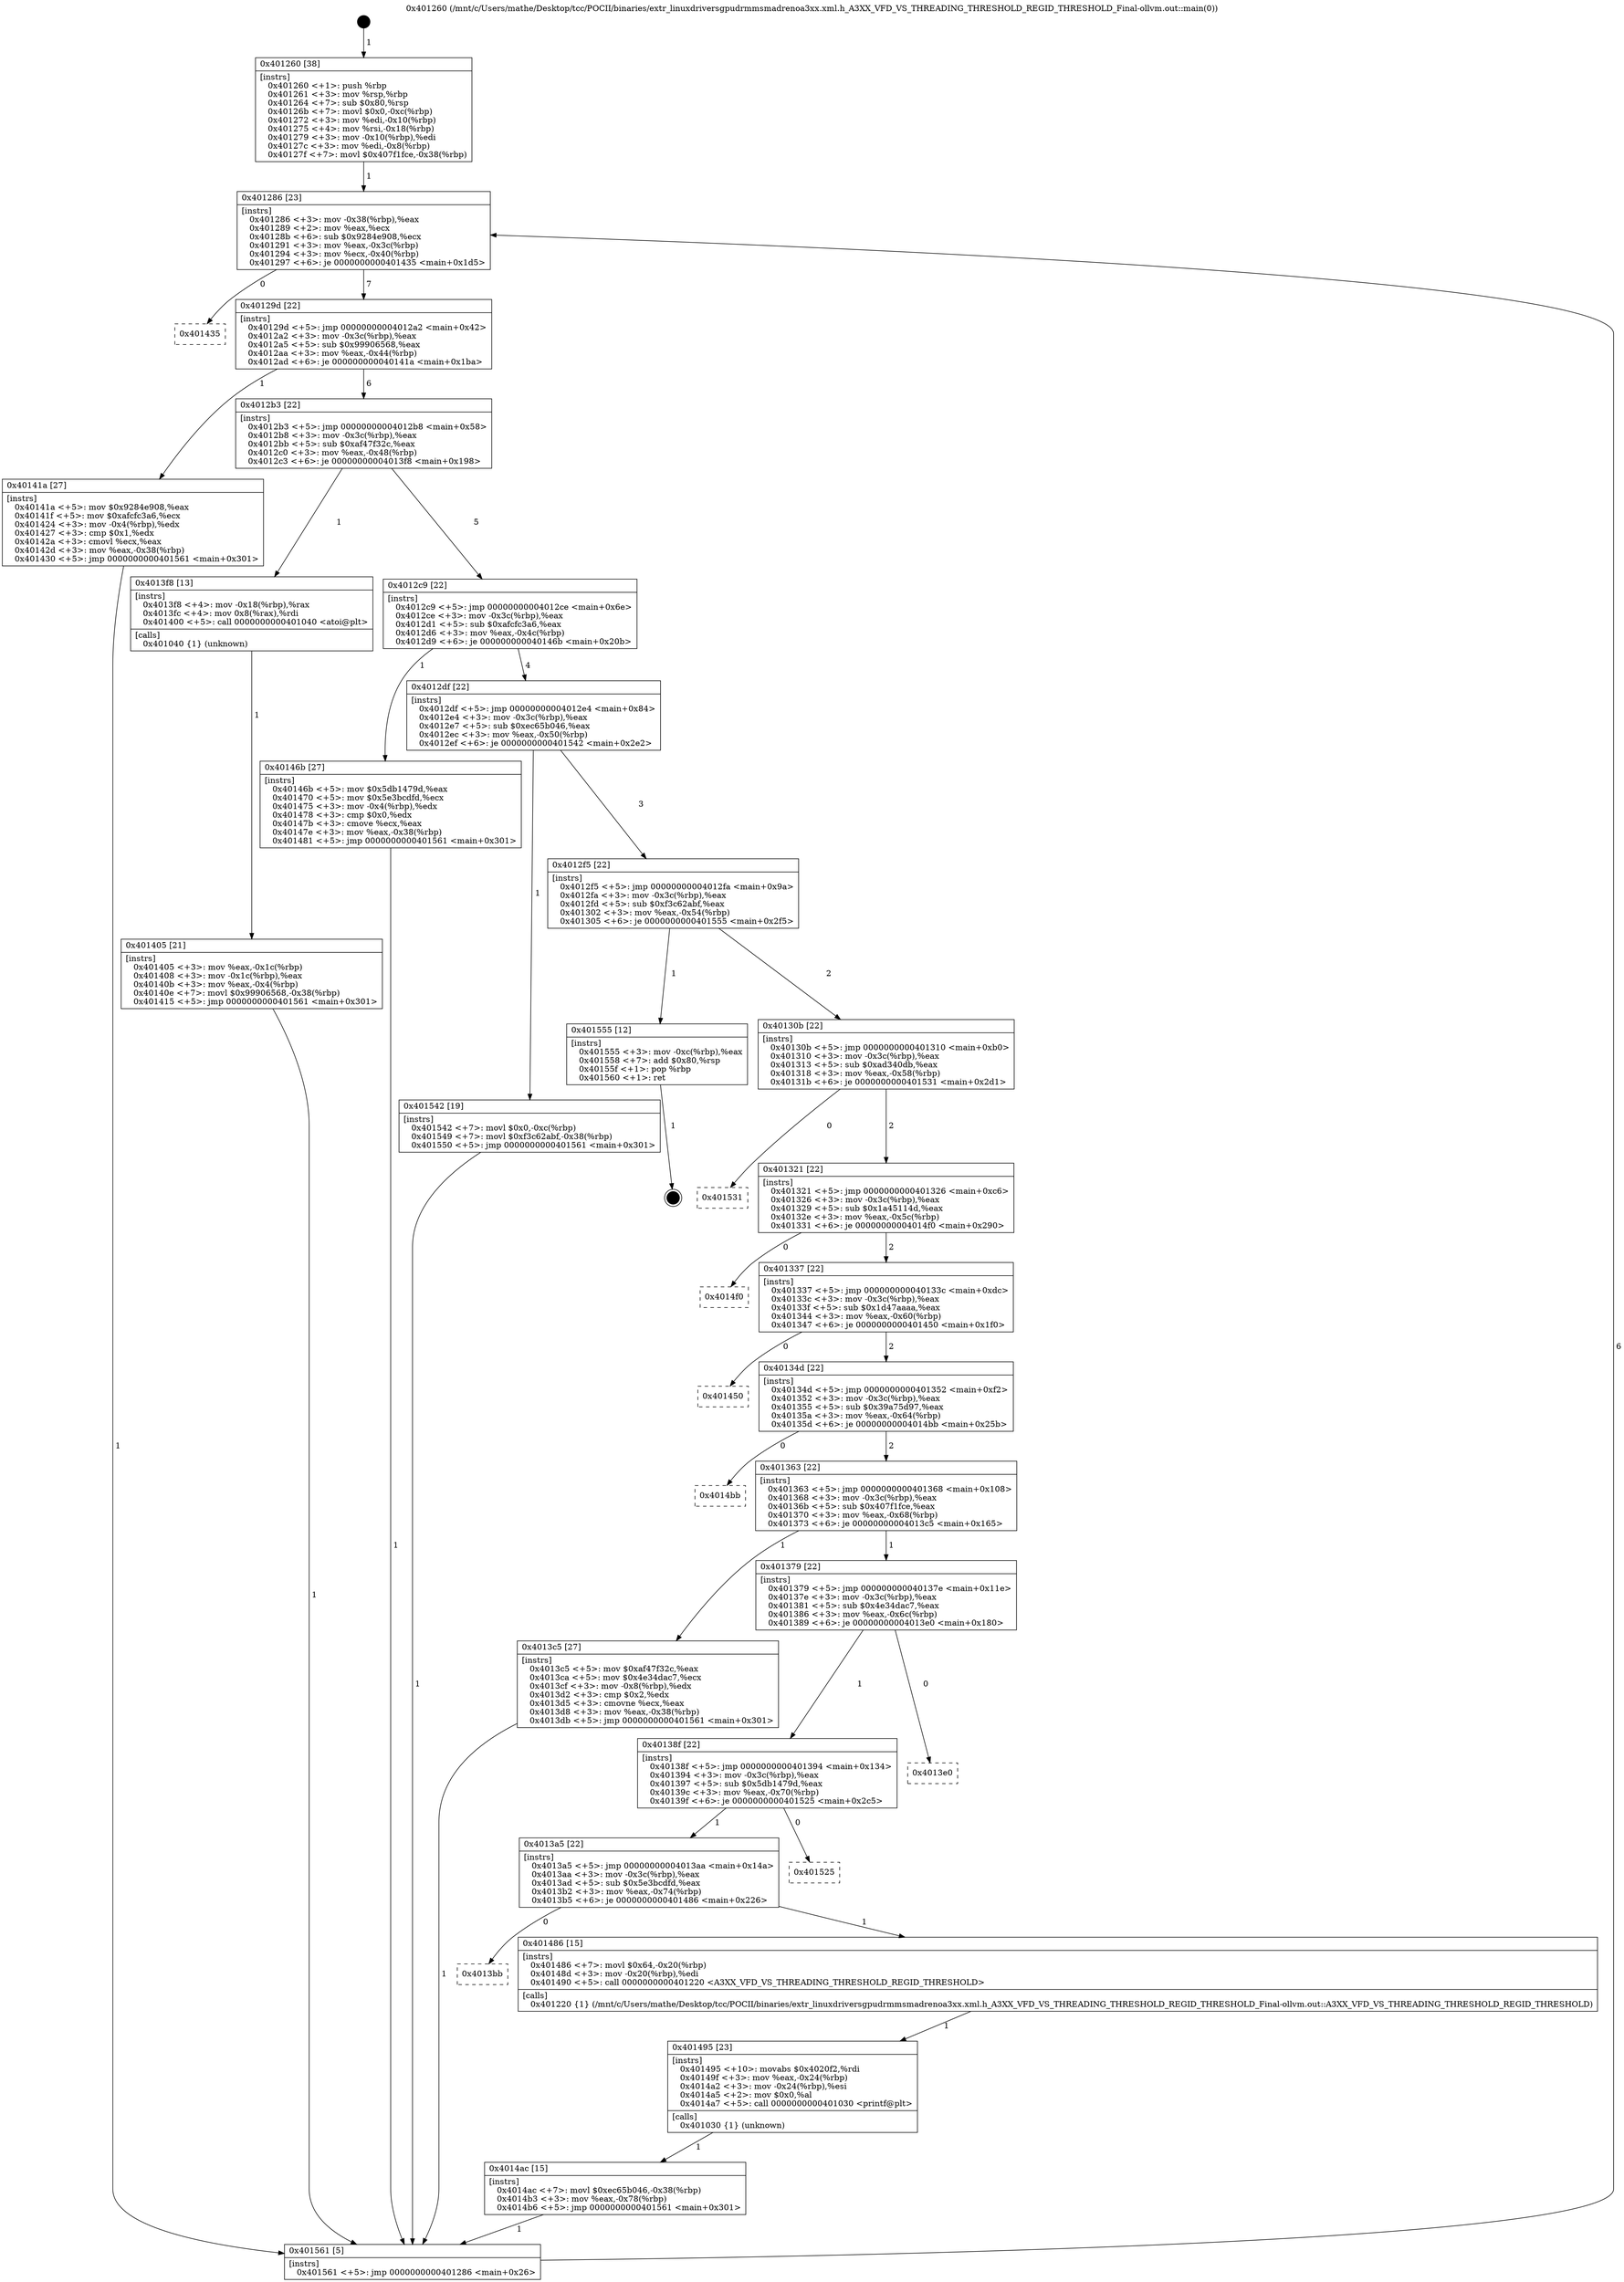 digraph "0x401260" {
  label = "0x401260 (/mnt/c/Users/mathe/Desktop/tcc/POCII/binaries/extr_linuxdriversgpudrmmsmadrenoa3xx.xml.h_A3XX_VFD_VS_THREADING_THRESHOLD_REGID_THRESHOLD_Final-ollvm.out::main(0))"
  labelloc = "t"
  node[shape=record]

  Entry [label="",width=0.3,height=0.3,shape=circle,fillcolor=black,style=filled]
  "0x401286" [label="{
     0x401286 [23]\l
     | [instrs]\l
     &nbsp;&nbsp;0x401286 \<+3\>: mov -0x38(%rbp),%eax\l
     &nbsp;&nbsp;0x401289 \<+2\>: mov %eax,%ecx\l
     &nbsp;&nbsp;0x40128b \<+6\>: sub $0x9284e908,%ecx\l
     &nbsp;&nbsp;0x401291 \<+3\>: mov %eax,-0x3c(%rbp)\l
     &nbsp;&nbsp;0x401294 \<+3\>: mov %ecx,-0x40(%rbp)\l
     &nbsp;&nbsp;0x401297 \<+6\>: je 0000000000401435 \<main+0x1d5\>\l
  }"]
  "0x401435" [label="{
     0x401435\l
  }", style=dashed]
  "0x40129d" [label="{
     0x40129d [22]\l
     | [instrs]\l
     &nbsp;&nbsp;0x40129d \<+5\>: jmp 00000000004012a2 \<main+0x42\>\l
     &nbsp;&nbsp;0x4012a2 \<+3\>: mov -0x3c(%rbp),%eax\l
     &nbsp;&nbsp;0x4012a5 \<+5\>: sub $0x99906568,%eax\l
     &nbsp;&nbsp;0x4012aa \<+3\>: mov %eax,-0x44(%rbp)\l
     &nbsp;&nbsp;0x4012ad \<+6\>: je 000000000040141a \<main+0x1ba\>\l
  }"]
  Exit [label="",width=0.3,height=0.3,shape=circle,fillcolor=black,style=filled,peripheries=2]
  "0x40141a" [label="{
     0x40141a [27]\l
     | [instrs]\l
     &nbsp;&nbsp;0x40141a \<+5\>: mov $0x9284e908,%eax\l
     &nbsp;&nbsp;0x40141f \<+5\>: mov $0xafcfc3a6,%ecx\l
     &nbsp;&nbsp;0x401424 \<+3\>: mov -0x4(%rbp),%edx\l
     &nbsp;&nbsp;0x401427 \<+3\>: cmp $0x1,%edx\l
     &nbsp;&nbsp;0x40142a \<+3\>: cmovl %ecx,%eax\l
     &nbsp;&nbsp;0x40142d \<+3\>: mov %eax,-0x38(%rbp)\l
     &nbsp;&nbsp;0x401430 \<+5\>: jmp 0000000000401561 \<main+0x301\>\l
  }"]
  "0x4012b3" [label="{
     0x4012b3 [22]\l
     | [instrs]\l
     &nbsp;&nbsp;0x4012b3 \<+5\>: jmp 00000000004012b8 \<main+0x58\>\l
     &nbsp;&nbsp;0x4012b8 \<+3\>: mov -0x3c(%rbp),%eax\l
     &nbsp;&nbsp;0x4012bb \<+5\>: sub $0xaf47f32c,%eax\l
     &nbsp;&nbsp;0x4012c0 \<+3\>: mov %eax,-0x48(%rbp)\l
     &nbsp;&nbsp;0x4012c3 \<+6\>: je 00000000004013f8 \<main+0x198\>\l
  }"]
  "0x4014ac" [label="{
     0x4014ac [15]\l
     | [instrs]\l
     &nbsp;&nbsp;0x4014ac \<+7\>: movl $0xec65b046,-0x38(%rbp)\l
     &nbsp;&nbsp;0x4014b3 \<+3\>: mov %eax,-0x78(%rbp)\l
     &nbsp;&nbsp;0x4014b6 \<+5\>: jmp 0000000000401561 \<main+0x301\>\l
  }"]
  "0x4013f8" [label="{
     0x4013f8 [13]\l
     | [instrs]\l
     &nbsp;&nbsp;0x4013f8 \<+4\>: mov -0x18(%rbp),%rax\l
     &nbsp;&nbsp;0x4013fc \<+4\>: mov 0x8(%rax),%rdi\l
     &nbsp;&nbsp;0x401400 \<+5\>: call 0000000000401040 \<atoi@plt\>\l
     | [calls]\l
     &nbsp;&nbsp;0x401040 \{1\} (unknown)\l
  }"]
  "0x4012c9" [label="{
     0x4012c9 [22]\l
     | [instrs]\l
     &nbsp;&nbsp;0x4012c9 \<+5\>: jmp 00000000004012ce \<main+0x6e\>\l
     &nbsp;&nbsp;0x4012ce \<+3\>: mov -0x3c(%rbp),%eax\l
     &nbsp;&nbsp;0x4012d1 \<+5\>: sub $0xafcfc3a6,%eax\l
     &nbsp;&nbsp;0x4012d6 \<+3\>: mov %eax,-0x4c(%rbp)\l
     &nbsp;&nbsp;0x4012d9 \<+6\>: je 000000000040146b \<main+0x20b\>\l
  }"]
  "0x401495" [label="{
     0x401495 [23]\l
     | [instrs]\l
     &nbsp;&nbsp;0x401495 \<+10\>: movabs $0x4020f2,%rdi\l
     &nbsp;&nbsp;0x40149f \<+3\>: mov %eax,-0x24(%rbp)\l
     &nbsp;&nbsp;0x4014a2 \<+3\>: mov -0x24(%rbp),%esi\l
     &nbsp;&nbsp;0x4014a5 \<+2\>: mov $0x0,%al\l
     &nbsp;&nbsp;0x4014a7 \<+5\>: call 0000000000401030 \<printf@plt\>\l
     | [calls]\l
     &nbsp;&nbsp;0x401030 \{1\} (unknown)\l
  }"]
  "0x40146b" [label="{
     0x40146b [27]\l
     | [instrs]\l
     &nbsp;&nbsp;0x40146b \<+5\>: mov $0x5db1479d,%eax\l
     &nbsp;&nbsp;0x401470 \<+5\>: mov $0x5e3bcdfd,%ecx\l
     &nbsp;&nbsp;0x401475 \<+3\>: mov -0x4(%rbp),%edx\l
     &nbsp;&nbsp;0x401478 \<+3\>: cmp $0x0,%edx\l
     &nbsp;&nbsp;0x40147b \<+3\>: cmove %ecx,%eax\l
     &nbsp;&nbsp;0x40147e \<+3\>: mov %eax,-0x38(%rbp)\l
     &nbsp;&nbsp;0x401481 \<+5\>: jmp 0000000000401561 \<main+0x301\>\l
  }"]
  "0x4012df" [label="{
     0x4012df [22]\l
     | [instrs]\l
     &nbsp;&nbsp;0x4012df \<+5\>: jmp 00000000004012e4 \<main+0x84\>\l
     &nbsp;&nbsp;0x4012e4 \<+3\>: mov -0x3c(%rbp),%eax\l
     &nbsp;&nbsp;0x4012e7 \<+5\>: sub $0xec65b046,%eax\l
     &nbsp;&nbsp;0x4012ec \<+3\>: mov %eax,-0x50(%rbp)\l
     &nbsp;&nbsp;0x4012ef \<+6\>: je 0000000000401542 \<main+0x2e2\>\l
  }"]
  "0x4013bb" [label="{
     0x4013bb\l
  }", style=dashed]
  "0x401542" [label="{
     0x401542 [19]\l
     | [instrs]\l
     &nbsp;&nbsp;0x401542 \<+7\>: movl $0x0,-0xc(%rbp)\l
     &nbsp;&nbsp;0x401549 \<+7\>: movl $0xf3c62abf,-0x38(%rbp)\l
     &nbsp;&nbsp;0x401550 \<+5\>: jmp 0000000000401561 \<main+0x301\>\l
  }"]
  "0x4012f5" [label="{
     0x4012f5 [22]\l
     | [instrs]\l
     &nbsp;&nbsp;0x4012f5 \<+5\>: jmp 00000000004012fa \<main+0x9a\>\l
     &nbsp;&nbsp;0x4012fa \<+3\>: mov -0x3c(%rbp),%eax\l
     &nbsp;&nbsp;0x4012fd \<+5\>: sub $0xf3c62abf,%eax\l
     &nbsp;&nbsp;0x401302 \<+3\>: mov %eax,-0x54(%rbp)\l
     &nbsp;&nbsp;0x401305 \<+6\>: je 0000000000401555 \<main+0x2f5\>\l
  }"]
  "0x401486" [label="{
     0x401486 [15]\l
     | [instrs]\l
     &nbsp;&nbsp;0x401486 \<+7\>: movl $0x64,-0x20(%rbp)\l
     &nbsp;&nbsp;0x40148d \<+3\>: mov -0x20(%rbp),%edi\l
     &nbsp;&nbsp;0x401490 \<+5\>: call 0000000000401220 \<A3XX_VFD_VS_THREADING_THRESHOLD_REGID_THRESHOLD\>\l
     | [calls]\l
     &nbsp;&nbsp;0x401220 \{1\} (/mnt/c/Users/mathe/Desktop/tcc/POCII/binaries/extr_linuxdriversgpudrmmsmadrenoa3xx.xml.h_A3XX_VFD_VS_THREADING_THRESHOLD_REGID_THRESHOLD_Final-ollvm.out::A3XX_VFD_VS_THREADING_THRESHOLD_REGID_THRESHOLD)\l
  }"]
  "0x401555" [label="{
     0x401555 [12]\l
     | [instrs]\l
     &nbsp;&nbsp;0x401555 \<+3\>: mov -0xc(%rbp),%eax\l
     &nbsp;&nbsp;0x401558 \<+7\>: add $0x80,%rsp\l
     &nbsp;&nbsp;0x40155f \<+1\>: pop %rbp\l
     &nbsp;&nbsp;0x401560 \<+1\>: ret\l
  }"]
  "0x40130b" [label="{
     0x40130b [22]\l
     | [instrs]\l
     &nbsp;&nbsp;0x40130b \<+5\>: jmp 0000000000401310 \<main+0xb0\>\l
     &nbsp;&nbsp;0x401310 \<+3\>: mov -0x3c(%rbp),%eax\l
     &nbsp;&nbsp;0x401313 \<+5\>: sub $0xad340db,%eax\l
     &nbsp;&nbsp;0x401318 \<+3\>: mov %eax,-0x58(%rbp)\l
     &nbsp;&nbsp;0x40131b \<+6\>: je 0000000000401531 \<main+0x2d1\>\l
  }"]
  "0x4013a5" [label="{
     0x4013a5 [22]\l
     | [instrs]\l
     &nbsp;&nbsp;0x4013a5 \<+5\>: jmp 00000000004013aa \<main+0x14a\>\l
     &nbsp;&nbsp;0x4013aa \<+3\>: mov -0x3c(%rbp),%eax\l
     &nbsp;&nbsp;0x4013ad \<+5\>: sub $0x5e3bcdfd,%eax\l
     &nbsp;&nbsp;0x4013b2 \<+3\>: mov %eax,-0x74(%rbp)\l
     &nbsp;&nbsp;0x4013b5 \<+6\>: je 0000000000401486 \<main+0x226\>\l
  }"]
  "0x401531" [label="{
     0x401531\l
  }", style=dashed]
  "0x401321" [label="{
     0x401321 [22]\l
     | [instrs]\l
     &nbsp;&nbsp;0x401321 \<+5\>: jmp 0000000000401326 \<main+0xc6\>\l
     &nbsp;&nbsp;0x401326 \<+3\>: mov -0x3c(%rbp),%eax\l
     &nbsp;&nbsp;0x401329 \<+5\>: sub $0x1a45114d,%eax\l
     &nbsp;&nbsp;0x40132e \<+3\>: mov %eax,-0x5c(%rbp)\l
     &nbsp;&nbsp;0x401331 \<+6\>: je 00000000004014f0 \<main+0x290\>\l
  }"]
  "0x401525" [label="{
     0x401525\l
  }", style=dashed]
  "0x4014f0" [label="{
     0x4014f0\l
  }", style=dashed]
  "0x401337" [label="{
     0x401337 [22]\l
     | [instrs]\l
     &nbsp;&nbsp;0x401337 \<+5\>: jmp 000000000040133c \<main+0xdc\>\l
     &nbsp;&nbsp;0x40133c \<+3\>: mov -0x3c(%rbp),%eax\l
     &nbsp;&nbsp;0x40133f \<+5\>: sub $0x1d47aaaa,%eax\l
     &nbsp;&nbsp;0x401344 \<+3\>: mov %eax,-0x60(%rbp)\l
     &nbsp;&nbsp;0x401347 \<+6\>: je 0000000000401450 \<main+0x1f0\>\l
  }"]
  "0x40138f" [label="{
     0x40138f [22]\l
     | [instrs]\l
     &nbsp;&nbsp;0x40138f \<+5\>: jmp 0000000000401394 \<main+0x134\>\l
     &nbsp;&nbsp;0x401394 \<+3\>: mov -0x3c(%rbp),%eax\l
     &nbsp;&nbsp;0x401397 \<+5\>: sub $0x5db1479d,%eax\l
     &nbsp;&nbsp;0x40139c \<+3\>: mov %eax,-0x70(%rbp)\l
     &nbsp;&nbsp;0x40139f \<+6\>: je 0000000000401525 \<main+0x2c5\>\l
  }"]
  "0x401450" [label="{
     0x401450\l
  }", style=dashed]
  "0x40134d" [label="{
     0x40134d [22]\l
     | [instrs]\l
     &nbsp;&nbsp;0x40134d \<+5\>: jmp 0000000000401352 \<main+0xf2\>\l
     &nbsp;&nbsp;0x401352 \<+3\>: mov -0x3c(%rbp),%eax\l
     &nbsp;&nbsp;0x401355 \<+5\>: sub $0x39a75d97,%eax\l
     &nbsp;&nbsp;0x40135a \<+3\>: mov %eax,-0x64(%rbp)\l
     &nbsp;&nbsp;0x40135d \<+6\>: je 00000000004014bb \<main+0x25b\>\l
  }"]
  "0x4013e0" [label="{
     0x4013e0\l
  }", style=dashed]
  "0x4014bb" [label="{
     0x4014bb\l
  }", style=dashed]
  "0x401363" [label="{
     0x401363 [22]\l
     | [instrs]\l
     &nbsp;&nbsp;0x401363 \<+5\>: jmp 0000000000401368 \<main+0x108\>\l
     &nbsp;&nbsp;0x401368 \<+3\>: mov -0x3c(%rbp),%eax\l
     &nbsp;&nbsp;0x40136b \<+5\>: sub $0x407f1fce,%eax\l
     &nbsp;&nbsp;0x401370 \<+3\>: mov %eax,-0x68(%rbp)\l
     &nbsp;&nbsp;0x401373 \<+6\>: je 00000000004013c5 \<main+0x165\>\l
  }"]
  "0x401405" [label="{
     0x401405 [21]\l
     | [instrs]\l
     &nbsp;&nbsp;0x401405 \<+3\>: mov %eax,-0x1c(%rbp)\l
     &nbsp;&nbsp;0x401408 \<+3\>: mov -0x1c(%rbp),%eax\l
     &nbsp;&nbsp;0x40140b \<+3\>: mov %eax,-0x4(%rbp)\l
     &nbsp;&nbsp;0x40140e \<+7\>: movl $0x99906568,-0x38(%rbp)\l
     &nbsp;&nbsp;0x401415 \<+5\>: jmp 0000000000401561 \<main+0x301\>\l
  }"]
  "0x4013c5" [label="{
     0x4013c5 [27]\l
     | [instrs]\l
     &nbsp;&nbsp;0x4013c5 \<+5\>: mov $0xaf47f32c,%eax\l
     &nbsp;&nbsp;0x4013ca \<+5\>: mov $0x4e34dac7,%ecx\l
     &nbsp;&nbsp;0x4013cf \<+3\>: mov -0x8(%rbp),%edx\l
     &nbsp;&nbsp;0x4013d2 \<+3\>: cmp $0x2,%edx\l
     &nbsp;&nbsp;0x4013d5 \<+3\>: cmovne %ecx,%eax\l
     &nbsp;&nbsp;0x4013d8 \<+3\>: mov %eax,-0x38(%rbp)\l
     &nbsp;&nbsp;0x4013db \<+5\>: jmp 0000000000401561 \<main+0x301\>\l
  }"]
  "0x401379" [label="{
     0x401379 [22]\l
     | [instrs]\l
     &nbsp;&nbsp;0x401379 \<+5\>: jmp 000000000040137e \<main+0x11e\>\l
     &nbsp;&nbsp;0x40137e \<+3\>: mov -0x3c(%rbp),%eax\l
     &nbsp;&nbsp;0x401381 \<+5\>: sub $0x4e34dac7,%eax\l
     &nbsp;&nbsp;0x401386 \<+3\>: mov %eax,-0x6c(%rbp)\l
     &nbsp;&nbsp;0x401389 \<+6\>: je 00000000004013e0 \<main+0x180\>\l
  }"]
  "0x401561" [label="{
     0x401561 [5]\l
     | [instrs]\l
     &nbsp;&nbsp;0x401561 \<+5\>: jmp 0000000000401286 \<main+0x26\>\l
  }"]
  "0x401260" [label="{
     0x401260 [38]\l
     | [instrs]\l
     &nbsp;&nbsp;0x401260 \<+1\>: push %rbp\l
     &nbsp;&nbsp;0x401261 \<+3\>: mov %rsp,%rbp\l
     &nbsp;&nbsp;0x401264 \<+7\>: sub $0x80,%rsp\l
     &nbsp;&nbsp;0x40126b \<+7\>: movl $0x0,-0xc(%rbp)\l
     &nbsp;&nbsp;0x401272 \<+3\>: mov %edi,-0x10(%rbp)\l
     &nbsp;&nbsp;0x401275 \<+4\>: mov %rsi,-0x18(%rbp)\l
     &nbsp;&nbsp;0x401279 \<+3\>: mov -0x10(%rbp),%edi\l
     &nbsp;&nbsp;0x40127c \<+3\>: mov %edi,-0x8(%rbp)\l
     &nbsp;&nbsp;0x40127f \<+7\>: movl $0x407f1fce,-0x38(%rbp)\l
  }"]
  Entry -> "0x401260" [label=" 1"]
  "0x401286" -> "0x401435" [label=" 0"]
  "0x401286" -> "0x40129d" [label=" 7"]
  "0x401555" -> Exit [label=" 1"]
  "0x40129d" -> "0x40141a" [label=" 1"]
  "0x40129d" -> "0x4012b3" [label=" 6"]
  "0x401542" -> "0x401561" [label=" 1"]
  "0x4012b3" -> "0x4013f8" [label=" 1"]
  "0x4012b3" -> "0x4012c9" [label=" 5"]
  "0x4014ac" -> "0x401561" [label=" 1"]
  "0x4012c9" -> "0x40146b" [label=" 1"]
  "0x4012c9" -> "0x4012df" [label=" 4"]
  "0x401495" -> "0x4014ac" [label=" 1"]
  "0x4012df" -> "0x401542" [label=" 1"]
  "0x4012df" -> "0x4012f5" [label=" 3"]
  "0x401486" -> "0x401495" [label=" 1"]
  "0x4012f5" -> "0x401555" [label=" 1"]
  "0x4012f5" -> "0x40130b" [label=" 2"]
  "0x4013a5" -> "0x4013bb" [label=" 0"]
  "0x40130b" -> "0x401531" [label=" 0"]
  "0x40130b" -> "0x401321" [label=" 2"]
  "0x4013a5" -> "0x401486" [label=" 1"]
  "0x401321" -> "0x4014f0" [label=" 0"]
  "0x401321" -> "0x401337" [label=" 2"]
  "0x40138f" -> "0x4013a5" [label=" 1"]
  "0x401337" -> "0x401450" [label=" 0"]
  "0x401337" -> "0x40134d" [label=" 2"]
  "0x40138f" -> "0x401525" [label=" 0"]
  "0x40134d" -> "0x4014bb" [label=" 0"]
  "0x40134d" -> "0x401363" [label=" 2"]
  "0x401379" -> "0x40138f" [label=" 1"]
  "0x401363" -> "0x4013c5" [label=" 1"]
  "0x401363" -> "0x401379" [label=" 1"]
  "0x4013c5" -> "0x401561" [label=" 1"]
  "0x401260" -> "0x401286" [label=" 1"]
  "0x401561" -> "0x401286" [label=" 6"]
  "0x4013f8" -> "0x401405" [label=" 1"]
  "0x401405" -> "0x401561" [label=" 1"]
  "0x40141a" -> "0x401561" [label=" 1"]
  "0x40146b" -> "0x401561" [label=" 1"]
  "0x401379" -> "0x4013e0" [label=" 0"]
}
